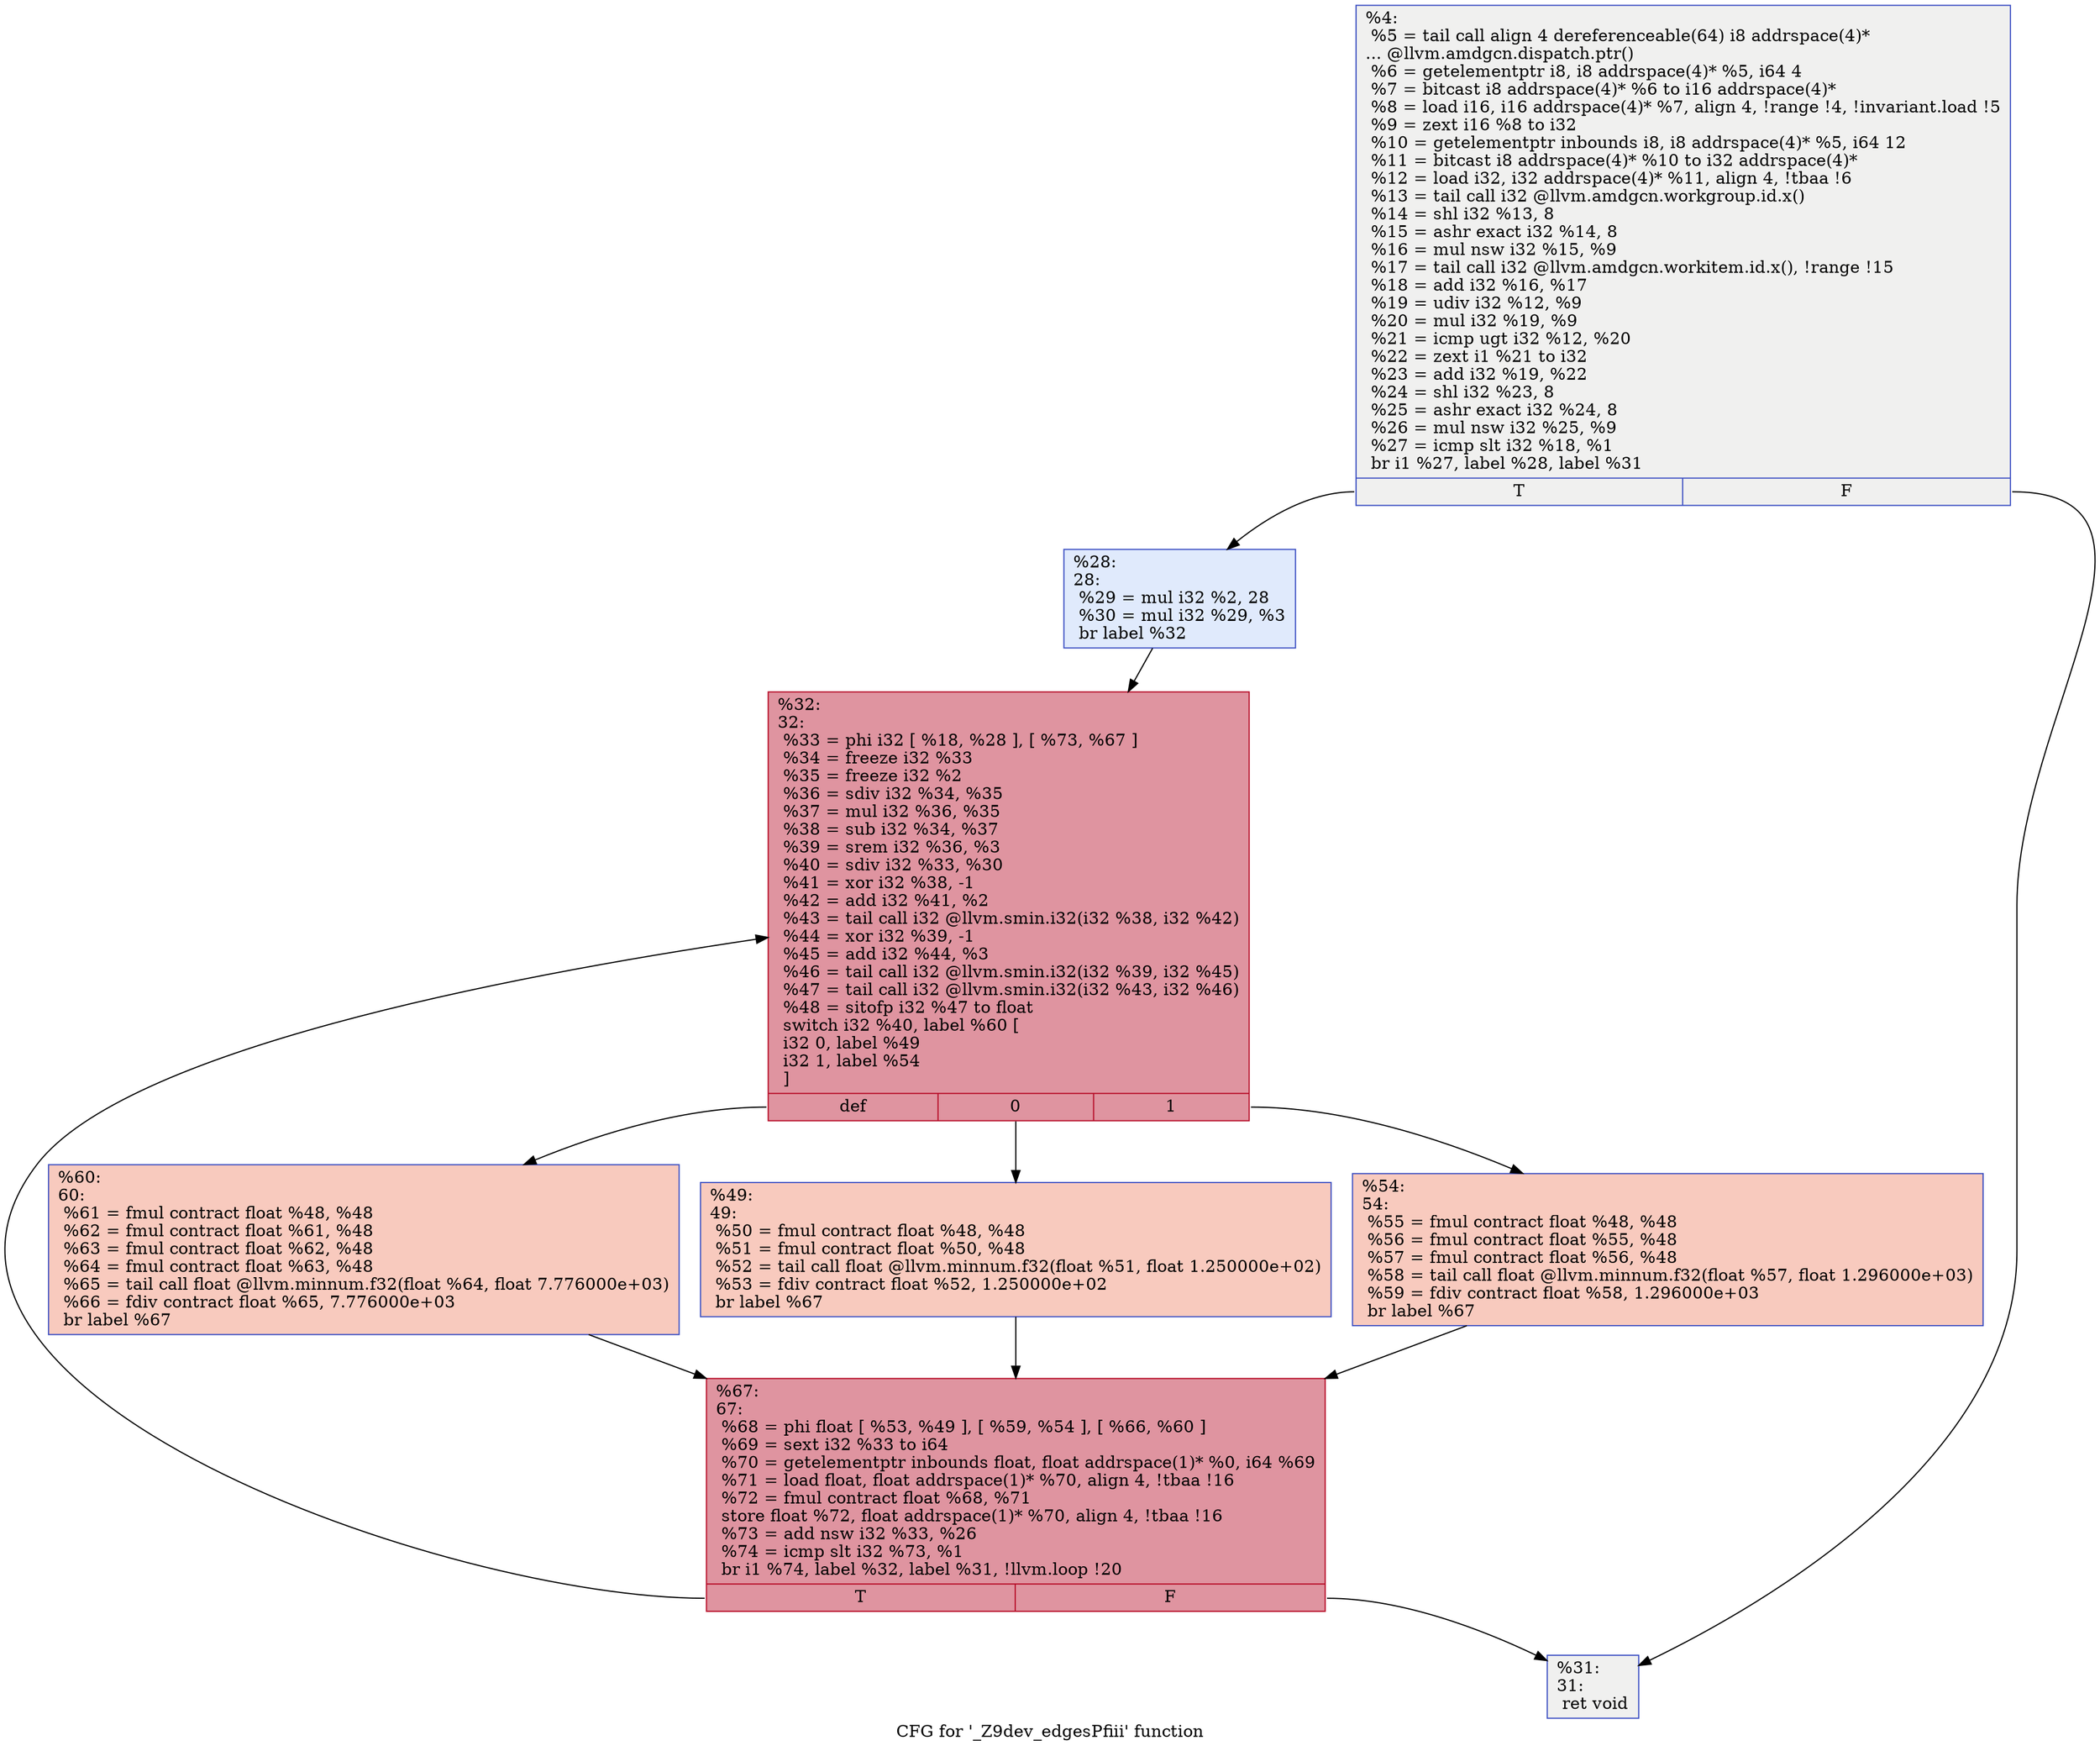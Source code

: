 digraph "CFG for '_Z9dev_edgesPfiii' function" {
	label="CFG for '_Z9dev_edgesPfiii' function";

	Node0x54f6600 [shape=record,color="#3d50c3ff", style=filled, fillcolor="#dedcdb70",label="{%4:\l  %5 = tail call align 4 dereferenceable(64) i8 addrspace(4)*\l... @llvm.amdgcn.dispatch.ptr()\l  %6 = getelementptr i8, i8 addrspace(4)* %5, i64 4\l  %7 = bitcast i8 addrspace(4)* %6 to i16 addrspace(4)*\l  %8 = load i16, i16 addrspace(4)* %7, align 4, !range !4, !invariant.load !5\l  %9 = zext i16 %8 to i32\l  %10 = getelementptr inbounds i8, i8 addrspace(4)* %5, i64 12\l  %11 = bitcast i8 addrspace(4)* %10 to i32 addrspace(4)*\l  %12 = load i32, i32 addrspace(4)* %11, align 4, !tbaa !6\l  %13 = tail call i32 @llvm.amdgcn.workgroup.id.x()\l  %14 = shl i32 %13, 8\l  %15 = ashr exact i32 %14, 8\l  %16 = mul nsw i32 %15, %9\l  %17 = tail call i32 @llvm.amdgcn.workitem.id.x(), !range !15\l  %18 = add i32 %16, %17\l  %19 = udiv i32 %12, %9\l  %20 = mul i32 %19, %9\l  %21 = icmp ugt i32 %12, %20\l  %22 = zext i1 %21 to i32\l  %23 = add i32 %19, %22\l  %24 = shl i32 %23, 8\l  %25 = ashr exact i32 %24, 8\l  %26 = mul nsw i32 %25, %9\l  %27 = icmp slt i32 %18, %1\l  br i1 %27, label %28, label %31\l|{<s0>T|<s1>F}}"];
	Node0x54f6600:s0 -> Node0x54f8e80;
	Node0x54f6600:s1 -> Node0x54f8f10;
	Node0x54f8e80 [shape=record,color="#3d50c3ff", style=filled, fillcolor="#b9d0f970",label="{%28:\l28:                                               \l  %29 = mul i32 %2, 28\l  %30 = mul i32 %29, %3\l  br label %32\l}"];
	Node0x54f8e80 -> Node0x54f9170;
	Node0x54f8f10 [shape=record,color="#3d50c3ff", style=filled, fillcolor="#dedcdb70",label="{%31:\l31:                                               \l  ret void\l}"];
	Node0x54f9170 [shape=record,color="#b70d28ff", style=filled, fillcolor="#b70d2870",label="{%32:\l32:                                               \l  %33 = phi i32 [ %18, %28 ], [ %73, %67 ]\l  %34 = freeze i32 %33\l  %35 = freeze i32 %2\l  %36 = sdiv i32 %34, %35\l  %37 = mul i32 %36, %35\l  %38 = sub i32 %34, %37\l  %39 = srem i32 %36, %3\l  %40 = sdiv i32 %33, %30\l  %41 = xor i32 %38, -1\l  %42 = add i32 %41, %2\l  %43 = tail call i32 @llvm.smin.i32(i32 %38, i32 %42)\l  %44 = xor i32 %39, -1\l  %45 = add i32 %44, %3\l  %46 = tail call i32 @llvm.smin.i32(i32 %39, i32 %45)\l  %47 = tail call i32 @llvm.smin.i32(i32 %43, i32 %46)\l  %48 = sitofp i32 %47 to float\l  switch i32 %40, label %60 [\l    i32 0, label %49\l    i32 1, label %54\l  ]\l|{<s0>def|<s1>0|<s2>1}}"];
	Node0x54f9170:s0 -> Node0x54f9fe0;
	Node0x54f9170:s1 -> Node0x54fa070;
	Node0x54f9170:s2 -> Node0x54fa130;
	Node0x54fa070 [shape=record,color="#3d50c3ff", style=filled, fillcolor="#ef886b70",label="{%49:\l49:                                               \l  %50 = fmul contract float %48, %48\l  %51 = fmul contract float %50, %48\l  %52 = tail call float @llvm.minnum.f32(float %51, float 1.250000e+02)\l  %53 = fdiv contract float %52, 1.250000e+02\l  br label %67\l}"];
	Node0x54fa070 -> Node0x54f84e0;
	Node0x54fa130 [shape=record,color="#3d50c3ff", style=filled, fillcolor="#ef886b70",label="{%54:\l54:                                               \l  %55 = fmul contract float %48, %48\l  %56 = fmul contract float %55, %48\l  %57 = fmul contract float %56, %48\l  %58 = tail call float @llvm.minnum.f32(float %57, float 1.296000e+03)\l  %59 = fdiv contract float %58, 1.296000e+03\l  br label %67\l}"];
	Node0x54fa130 -> Node0x54f84e0;
	Node0x54f9fe0 [shape=record,color="#3d50c3ff", style=filled, fillcolor="#ef886b70",label="{%60:\l60:                                               \l  %61 = fmul contract float %48, %48\l  %62 = fmul contract float %61, %48\l  %63 = fmul contract float %62, %48\l  %64 = fmul contract float %63, %48\l  %65 = tail call float @llvm.minnum.f32(float %64, float 7.776000e+03)\l  %66 = fdiv contract float %65, 7.776000e+03\l  br label %67\l}"];
	Node0x54f9fe0 -> Node0x54f84e0;
	Node0x54f84e0 [shape=record,color="#b70d28ff", style=filled, fillcolor="#b70d2870",label="{%67:\l67:                                               \l  %68 = phi float [ %53, %49 ], [ %59, %54 ], [ %66, %60 ]\l  %69 = sext i32 %33 to i64\l  %70 = getelementptr inbounds float, float addrspace(1)* %0, i64 %69\l  %71 = load float, float addrspace(1)* %70, align 4, !tbaa !16\l  %72 = fmul contract float %68, %71\l  store float %72, float addrspace(1)* %70, align 4, !tbaa !16\l  %73 = add nsw i32 %33, %26\l  %74 = icmp slt i32 %73, %1\l  br i1 %74, label %32, label %31, !llvm.loop !20\l|{<s0>T|<s1>F}}"];
	Node0x54f84e0:s0 -> Node0x54f9170;
	Node0x54f84e0:s1 -> Node0x54f8f10;
}
